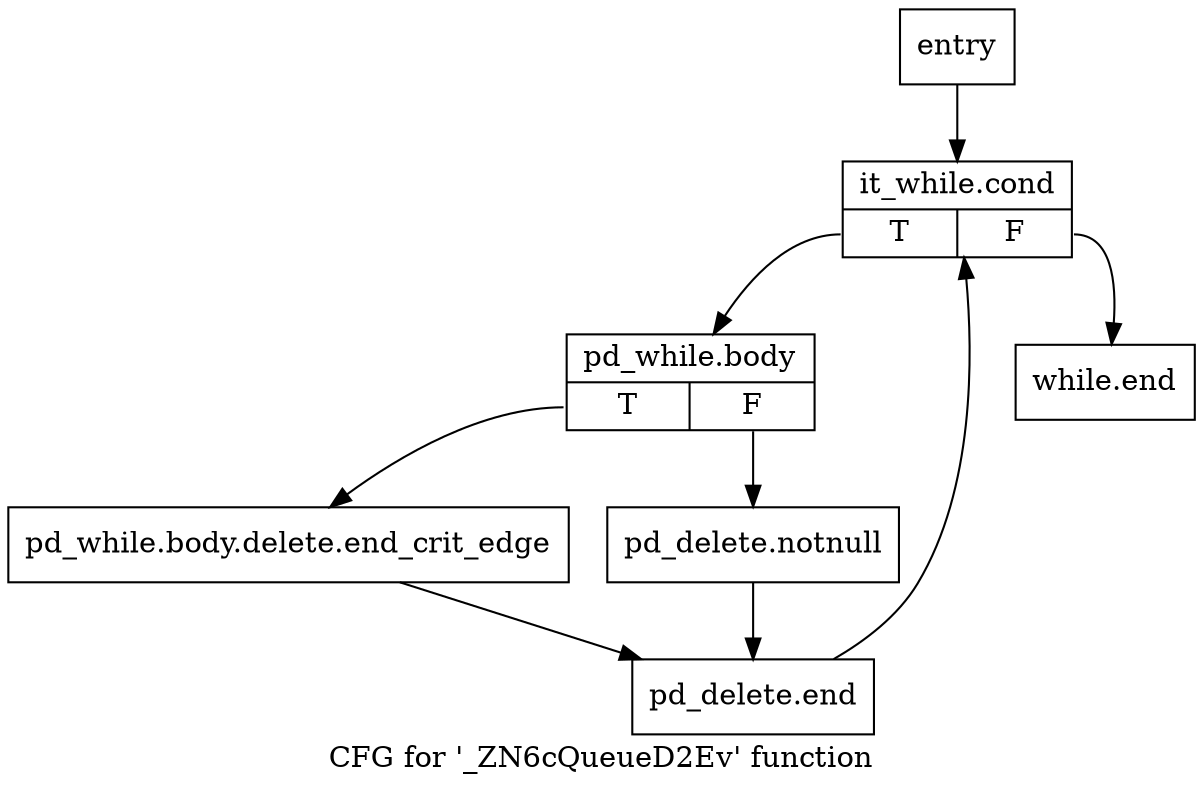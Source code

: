 digraph "CFG for '_ZN6cQueueD2Ev' function" {
	label="CFG for '_ZN6cQueueD2Ev' function";

	Node0x1d82a00 [shape=record,label="{entry}"];
	Node0x1d82a00 -> Node0x1d82a50;
	Node0x1d82a50 [shape=record,label="{it_while.cond|{<s0>T|<s1>F}}"];
	Node0x1d82a50:s0 -> Node0x1d82aa0;
	Node0x1d82a50:s1 -> Node0x1d82be0;
	Node0x1d82aa0 [shape=record,label="{pd_while.body|{<s0>T|<s1>F}}"];
	Node0x1d82aa0:s0 -> Node0x1d82af0;
	Node0x1d82aa0:s1 -> Node0x1d82b40;
	Node0x1d82af0 [shape=record,label="{pd_while.body.delete.end_crit_edge}"];
	Node0x1d82af0 -> Node0x1d82b90;
	Node0x1d82b40 [shape=record,label="{pd_delete.notnull}"];
	Node0x1d82b40 -> Node0x1d82b90;
	Node0x1d82b90 [shape=record,label="{pd_delete.end}"];
	Node0x1d82b90 -> Node0x1d82a50;
	Node0x1d82be0 [shape=record,label="{while.end}"];
}
